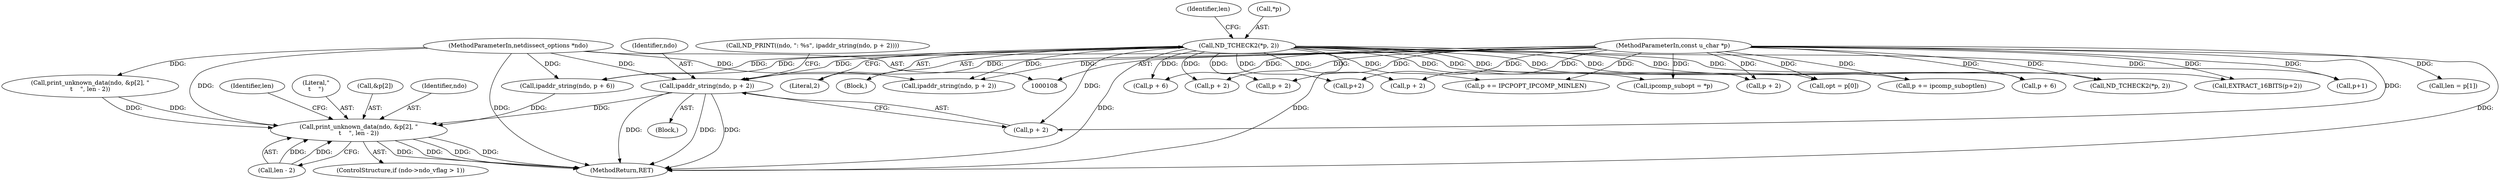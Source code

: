 digraph "0_tcpdump_7029d15f148ef24bb7c6668bc640f5470d085e5a_1@pointer" {
"1000374" [label="(Call,ipaddr_string(ndo, p + 2))"];
"1000109" [label="(MethodParameterIn,netdissect_options *ndo)"];
"1000110" [label="(MethodParameterIn,const u_char *p)"];
"1000125" [label="(Call,ND_TCHECK2(*p, 2))"];
"1000404" [label="(Call,print_unknown_data(ndo, &p[2], \"\n\t    \", len - 2))"];
"1000130" [label="(Identifier,len)"];
"1000339" [label="(Call,p += ipcomp_suboptlen)"];
"1000300" [label="(Call,ND_TCHECK2(*p, 2))"];
"1000311" [label="(Call,p+1)"];
"1000286" [label="(Call,p += IPCPOPT_IPCOMP_MINLEN)"];
"1000376" [label="(Call,p + 2)"];
"1000398" [label="(ControlStructure,if (ndo->ndo_vflag > 1))"];
"1000372" [label="(Block,)"];
"1000212" [label="(Call,p + 6)"];
"1000423" [label="(MethodReturn,RET)"];
"1000236" [label="(Call,EXTRACT_16BITS(p+2))"];
"1000237" [label="(Call,p+2)"];
"1000304" [label="(Call,ipcomp_subopt = *p)"];
"1000374" [label="(Call,ipaddr_string(ndo, p + 2))"];
"1000230" [label="(Call,p + 2)"];
"1000126" [label="(Call,*p)"];
"1000134" [label="(Call,opt = p[0])"];
"1000415" [label="(Identifier,len)"];
"1000125" [label="(Call,ND_TCHECK2(*p, 2))"];
"1000410" [label="(Literal,\"\n\t    \")"];
"1000406" [label="(Call,&p[2])"];
"1000195" [label="(Call,p + 6)"];
"1000405" [label="(Identifier,ndo)"];
"1000411" [label="(Call,len - 2)"];
"1000109" [label="(MethodParameterIn,netdissect_options *ndo)"];
"1000128" [label="(Literal,2)"];
"1000387" [label="(Call,print_unknown_data(ndo, &p[2], \"\n\t    \", len - 2))"];
"1000375" [label="(Identifier,ndo)"];
"1000112" [label="(Block,)"];
"1000365" [label="(Call,p + 2)"];
"1000207" [label="(Call,p + 2)"];
"1000110" [label="(MethodParameterIn,const u_char *p)"];
"1000205" [label="(Call,ipaddr_string(ndo, p + 2))"];
"1000272" [label="(Call,p + 2)"];
"1000129" [label="(Call,len = p[1])"];
"1000369" [label="(Call,ND_PRINT((ndo, \": %s\", ipaddr_string(ndo, p + 2))))"];
"1000210" [label="(Call,ipaddr_string(ndo, p + 6))"];
"1000404" [label="(Call,print_unknown_data(ndo, &p[2], \"\n\t    \", len - 2))"];
"1000374" -> "1000372"  [label="AST: "];
"1000374" -> "1000376"  [label="CFG: "];
"1000375" -> "1000374"  [label="AST: "];
"1000376" -> "1000374"  [label="AST: "];
"1000369" -> "1000374"  [label="CFG: "];
"1000374" -> "1000423"  [label="DDG: "];
"1000374" -> "1000423"  [label="DDG: "];
"1000374" -> "1000423"  [label="DDG: "];
"1000109" -> "1000374"  [label="DDG: "];
"1000110" -> "1000374"  [label="DDG: "];
"1000125" -> "1000374"  [label="DDG: "];
"1000374" -> "1000404"  [label="DDG: "];
"1000109" -> "1000108"  [label="AST: "];
"1000109" -> "1000423"  [label="DDG: "];
"1000109" -> "1000205"  [label="DDG: "];
"1000109" -> "1000210"  [label="DDG: "];
"1000109" -> "1000387"  [label="DDG: "];
"1000109" -> "1000404"  [label="DDG: "];
"1000110" -> "1000108"  [label="AST: "];
"1000110" -> "1000423"  [label="DDG: "];
"1000110" -> "1000129"  [label="DDG: "];
"1000110" -> "1000134"  [label="DDG: "];
"1000110" -> "1000195"  [label="DDG: "];
"1000110" -> "1000205"  [label="DDG: "];
"1000110" -> "1000207"  [label="DDG: "];
"1000110" -> "1000210"  [label="DDG: "];
"1000110" -> "1000212"  [label="DDG: "];
"1000110" -> "1000230"  [label="DDG: "];
"1000110" -> "1000236"  [label="DDG: "];
"1000110" -> "1000237"  [label="DDG: "];
"1000110" -> "1000272"  [label="DDG: "];
"1000110" -> "1000286"  [label="DDG: "];
"1000110" -> "1000300"  [label="DDG: "];
"1000110" -> "1000304"  [label="DDG: "];
"1000110" -> "1000311"  [label="DDG: "];
"1000110" -> "1000339"  [label="DDG: "];
"1000110" -> "1000365"  [label="DDG: "];
"1000110" -> "1000376"  [label="DDG: "];
"1000125" -> "1000112"  [label="AST: "];
"1000125" -> "1000128"  [label="CFG: "];
"1000126" -> "1000125"  [label="AST: "];
"1000128" -> "1000125"  [label="AST: "];
"1000130" -> "1000125"  [label="CFG: "];
"1000125" -> "1000423"  [label="DDG: "];
"1000125" -> "1000423"  [label="DDG: "];
"1000125" -> "1000134"  [label="DDG: "];
"1000125" -> "1000195"  [label="DDG: "];
"1000125" -> "1000205"  [label="DDG: "];
"1000125" -> "1000207"  [label="DDG: "];
"1000125" -> "1000210"  [label="DDG: "];
"1000125" -> "1000212"  [label="DDG: "];
"1000125" -> "1000230"  [label="DDG: "];
"1000125" -> "1000236"  [label="DDG: "];
"1000125" -> "1000237"  [label="DDG: "];
"1000125" -> "1000272"  [label="DDG: "];
"1000125" -> "1000286"  [label="DDG: "];
"1000125" -> "1000300"  [label="DDG: "];
"1000125" -> "1000304"  [label="DDG: "];
"1000125" -> "1000311"  [label="DDG: "];
"1000125" -> "1000339"  [label="DDG: "];
"1000125" -> "1000365"  [label="DDG: "];
"1000125" -> "1000376"  [label="DDG: "];
"1000404" -> "1000398"  [label="AST: "];
"1000404" -> "1000411"  [label="CFG: "];
"1000405" -> "1000404"  [label="AST: "];
"1000406" -> "1000404"  [label="AST: "];
"1000410" -> "1000404"  [label="AST: "];
"1000411" -> "1000404"  [label="AST: "];
"1000415" -> "1000404"  [label="CFG: "];
"1000404" -> "1000423"  [label="DDG: "];
"1000404" -> "1000423"  [label="DDG: "];
"1000404" -> "1000423"  [label="DDG: "];
"1000404" -> "1000423"  [label="DDG: "];
"1000387" -> "1000404"  [label="DDG: "];
"1000387" -> "1000404"  [label="DDG: "];
"1000210" -> "1000404"  [label="DDG: "];
"1000411" -> "1000404"  [label="DDG: "];
"1000411" -> "1000404"  [label="DDG: "];
}
